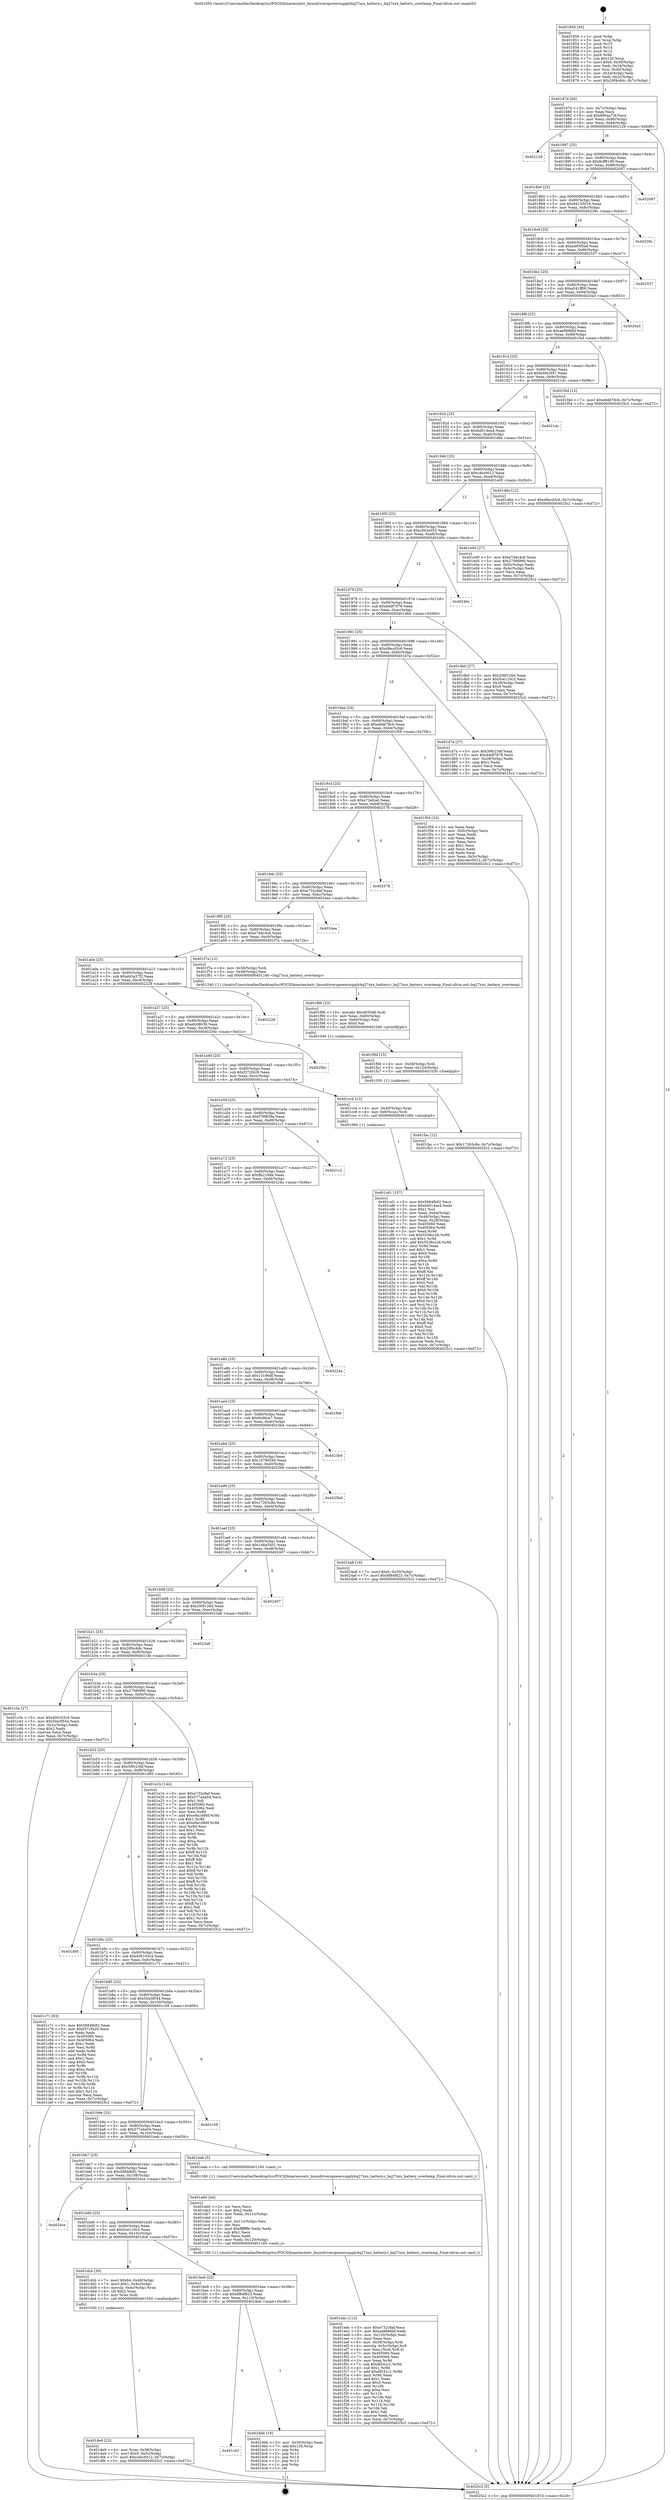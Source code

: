 digraph "0x401850" {
  label = "0x401850 (/mnt/c/Users/mathe/Desktop/tcc/POCII/binaries/extr_linuxdriverspowersupplybq27xxx_battery.c_bq27xxx_battery_overtemp_Final-ollvm.out::main(0))"
  labelloc = "t"
  node[shape=record]

  Entry [label="",width=0.3,height=0.3,shape=circle,fillcolor=black,style=filled]
  "0x40187d" [label="{
     0x40187d [26]\l
     | [instrs]\l
     &nbsp;&nbsp;0x40187d \<+3\>: mov -0x7c(%rbp),%eax\l
     &nbsp;&nbsp;0x401880 \<+2\>: mov %eax,%ecx\l
     &nbsp;&nbsp;0x401882 \<+6\>: sub $0x890aa73f,%ecx\l
     &nbsp;&nbsp;0x401888 \<+3\>: mov %eax,-0x80(%rbp)\l
     &nbsp;&nbsp;0x40188b \<+6\>: mov %ecx,-0x84(%rbp)\l
     &nbsp;&nbsp;0x401891 \<+6\>: je 0000000000402129 \<main+0x8d9\>\l
  }"]
  "0x402129" [label="{
     0x402129\l
  }", style=dashed]
  "0x401897" [label="{
     0x401897 [25]\l
     | [instrs]\l
     &nbsp;&nbsp;0x401897 \<+5\>: jmp 000000000040189c \<main+0x4c\>\l
     &nbsp;&nbsp;0x40189c \<+3\>: mov -0x80(%rbp),%eax\l
     &nbsp;&nbsp;0x40189f \<+5\>: sub $0x8cff8199,%eax\l
     &nbsp;&nbsp;0x4018a4 \<+6\>: mov %eax,-0x88(%rbp)\l
     &nbsp;&nbsp;0x4018aa \<+6\>: je 0000000000402097 \<main+0x847\>\l
  }"]
  Exit [label="",width=0.3,height=0.3,shape=circle,fillcolor=black,style=filled,peripheries=2]
  "0x402097" [label="{
     0x402097\l
  }", style=dashed]
  "0x4018b0" [label="{
     0x4018b0 [25]\l
     | [instrs]\l
     &nbsp;&nbsp;0x4018b0 \<+5\>: jmp 00000000004018b5 \<main+0x65\>\l
     &nbsp;&nbsp;0x4018b5 \<+3\>: mov -0x80(%rbp),%eax\l
     &nbsp;&nbsp;0x4018b8 \<+5\>: sub $0x94155016,%eax\l
     &nbsp;&nbsp;0x4018bd \<+6\>: mov %eax,-0x8c(%rbp)\l
     &nbsp;&nbsp;0x4018c3 \<+6\>: je 000000000040239c \<main+0xb4c\>\l
  }"]
  "0x401c02" [label="{
     0x401c02\l
  }", style=dashed]
  "0x40239c" [label="{
     0x40239c\l
  }", style=dashed]
  "0x4018c9" [label="{
     0x4018c9 [25]\l
     | [instrs]\l
     &nbsp;&nbsp;0x4018c9 \<+5\>: jmp 00000000004018ce \<main+0x7e\>\l
     &nbsp;&nbsp;0x4018ce \<+3\>: mov -0x80(%rbp),%eax\l
     &nbsp;&nbsp;0x4018d1 \<+5\>: sub $0xa495f5ad,%eax\l
     &nbsp;&nbsp;0x4018d6 \<+6\>: mov %eax,-0x90(%rbp)\l
     &nbsp;&nbsp;0x4018dc \<+6\>: je 0000000000402537 \<main+0xce7\>\l
  }"]
  "0x4024bb" [label="{
     0x4024bb [19]\l
     | [instrs]\l
     &nbsp;&nbsp;0x4024bb \<+3\>: mov -0x30(%rbp),%eax\l
     &nbsp;&nbsp;0x4024be \<+7\>: add $0x120,%rsp\l
     &nbsp;&nbsp;0x4024c5 \<+1\>: pop %rbx\l
     &nbsp;&nbsp;0x4024c6 \<+2\>: pop %r12\l
     &nbsp;&nbsp;0x4024c8 \<+2\>: pop %r14\l
     &nbsp;&nbsp;0x4024ca \<+2\>: pop %r15\l
     &nbsp;&nbsp;0x4024cc \<+1\>: pop %rbp\l
     &nbsp;&nbsp;0x4024cd \<+1\>: ret\l
  }"]
  "0x402537" [label="{
     0x402537\l
  }", style=dashed]
  "0x4018e2" [label="{
     0x4018e2 [25]\l
     | [instrs]\l
     &nbsp;&nbsp;0x4018e2 \<+5\>: jmp 00000000004018e7 \<main+0x97\>\l
     &nbsp;&nbsp;0x4018e7 \<+3\>: mov -0x80(%rbp),%eax\l
     &nbsp;&nbsp;0x4018ea \<+5\>: sub $0xa541ff00,%eax\l
     &nbsp;&nbsp;0x4018ef \<+6\>: mov %eax,-0x94(%rbp)\l
     &nbsp;&nbsp;0x4018f5 \<+6\>: je 00000000004020a3 \<main+0x853\>\l
  }"]
  "0x401fac" [label="{
     0x401fac [12]\l
     | [instrs]\l
     &nbsp;&nbsp;0x401fac \<+7\>: movl $0x17263c8e,-0x7c(%rbp)\l
     &nbsp;&nbsp;0x401fb3 \<+5\>: jmp 00000000004025c2 \<main+0xd72\>\l
  }"]
  "0x4020a3" [label="{
     0x4020a3\l
  }", style=dashed]
  "0x4018fb" [label="{
     0x4018fb [25]\l
     | [instrs]\l
     &nbsp;&nbsp;0x4018fb \<+5\>: jmp 0000000000401900 \<main+0xb0\>\l
     &nbsp;&nbsp;0x401900 \<+3\>: mov -0x80(%rbp),%eax\l
     &nbsp;&nbsp;0x401903 \<+5\>: sub $0xae8866bf,%eax\l
     &nbsp;&nbsp;0x401908 \<+6\>: mov %eax,-0x98(%rbp)\l
     &nbsp;&nbsp;0x40190e \<+6\>: je 0000000000401f4d \<main+0x6fd\>\l
  }"]
  "0x401f9d" [label="{
     0x401f9d [15]\l
     | [instrs]\l
     &nbsp;&nbsp;0x401f9d \<+4\>: mov -0x58(%rbp),%rdi\l
     &nbsp;&nbsp;0x401fa1 \<+6\>: mov %eax,-0x124(%rbp)\l
     &nbsp;&nbsp;0x401fa7 \<+5\>: call 0000000000401030 \<free@plt\>\l
     | [calls]\l
     &nbsp;&nbsp;0x401030 \{1\} (unknown)\l
  }"]
  "0x401f4d" [label="{
     0x401f4d [12]\l
     | [instrs]\l
     &nbsp;&nbsp;0x401f4d \<+7\>: movl $0xe6dd78cb,-0x7c(%rbp)\l
     &nbsp;&nbsp;0x401f54 \<+5\>: jmp 00000000004025c2 \<main+0xd72\>\l
  }"]
  "0x401914" [label="{
     0x401914 [25]\l
     | [instrs]\l
     &nbsp;&nbsp;0x401914 \<+5\>: jmp 0000000000401919 \<main+0xc9\>\l
     &nbsp;&nbsp;0x401919 \<+3\>: mov -0x80(%rbp),%eax\l
     &nbsp;&nbsp;0x40191c \<+5\>: sub $0xb49c2f47,%eax\l
     &nbsp;&nbsp;0x401921 \<+6\>: mov %eax,-0x9c(%rbp)\l
     &nbsp;&nbsp;0x401927 \<+6\>: je 00000000004021dc \<main+0x98c\>\l
  }"]
  "0x401f86" [label="{
     0x401f86 [23]\l
     | [instrs]\l
     &nbsp;&nbsp;0x401f86 \<+10\>: movabs $0x4030d6,%rdi\l
     &nbsp;&nbsp;0x401f90 \<+3\>: mov %eax,-0x60(%rbp)\l
     &nbsp;&nbsp;0x401f93 \<+3\>: mov -0x60(%rbp),%esi\l
     &nbsp;&nbsp;0x401f96 \<+2\>: mov $0x0,%al\l
     &nbsp;&nbsp;0x401f98 \<+5\>: call 0000000000401040 \<printf@plt\>\l
     | [calls]\l
     &nbsp;&nbsp;0x401040 \{1\} (unknown)\l
  }"]
  "0x4021dc" [label="{
     0x4021dc\l
  }", style=dashed]
  "0x40192d" [label="{
     0x40192d [25]\l
     | [instrs]\l
     &nbsp;&nbsp;0x40192d \<+5\>: jmp 0000000000401932 \<main+0xe2\>\l
     &nbsp;&nbsp;0x401932 \<+3\>: mov -0x80(%rbp),%eax\l
     &nbsp;&nbsp;0x401935 \<+5\>: sub $0xbd014ea4,%eax\l
     &nbsp;&nbsp;0x40193a \<+6\>: mov %eax,-0xa0(%rbp)\l
     &nbsp;&nbsp;0x401940 \<+6\>: je 0000000000401d6e \<main+0x51e\>\l
  }"]
  "0x401edc" [label="{
     0x401edc [113]\l
     | [instrs]\l
     &nbsp;&nbsp;0x401edc \<+5\>: mov $0xe732c8af,%ecx\l
     &nbsp;&nbsp;0x401ee1 \<+5\>: mov $0xae8866bf,%edx\l
     &nbsp;&nbsp;0x401ee6 \<+6\>: mov -0x120(%rbp),%esi\l
     &nbsp;&nbsp;0x401eec \<+3\>: imul %eax,%esi\l
     &nbsp;&nbsp;0x401eef \<+4\>: mov -0x58(%rbp),%rdi\l
     &nbsp;&nbsp;0x401ef3 \<+4\>: movslq -0x5c(%rbp),%r8\l
     &nbsp;&nbsp;0x401ef7 \<+4\>: mov %esi,(%rdi,%r8,4)\l
     &nbsp;&nbsp;0x401efb \<+7\>: mov 0x405060,%eax\l
     &nbsp;&nbsp;0x401f02 \<+7\>: mov 0x405064,%esi\l
     &nbsp;&nbsp;0x401f09 \<+3\>: mov %eax,%r9d\l
     &nbsp;&nbsp;0x401f0c \<+7\>: sub $0xdf241c1,%r9d\l
     &nbsp;&nbsp;0x401f13 \<+4\>: sub $0x1,%r9d\l
     &nbsp;&nbsp;0x401f17 \<+7\>: add $0xdf241c1,%r9d\l
     &nbsp;&nbsp;0x401f1e \<+4\>: imul %r9d,%eax\l
     &nbsp;&nbsp;0x401f22 \<+3\>: and $0x1,%eax\l
     &nbsp;&nbsp;0x401f25 \<+3\>: cmp $0x0,%eax\l
     &nbsp;&nbsp;0x401f28 \<+4\>: sete %r10b\l
     &nbsp;&nbsp;0x401f2c \<+3\>: cmp $0xa,%esi\l
     &nbsp;&nbsp;0x401f2f \<+4\>: setl %r11b\l
     &nbsp;&nbsp;0x401f33 \<+3\>: mov %r10b,%bl\l
     &nbsp;&nbsp;0x401f36 \<+3\>: and %r11b,%bl\l
     &nbsp;&nbsp;0x401f39 \<+3\>: xor %r11b,%r10b\l
     &nbsp;&nbsp;0x401f3c \<+3\>: or %r10b,%bl\l
     &nbsp;&nbsp;0x401f3f \<+3\>: test $0x1,%bl\l
     &nbsp;&nbsp;0x401f42 \<+3\>: cmovne %edx,%ecx\l
     &nbsp;&nbsp;0x401f45 \<+3\>: mov %ecx,-0x7c(%rbp)\l
     &nbsp;&nbsp;0x401f48 \<+5\>: jmp 00000000004025c2 \<main+0xd72\>\l
  }"]
  "0x401d6e" [label="{
     0x401d6e [12]\l
     | [instrs]\l
     &nbsp;&nbsp;0x401d6e \<+7\>: movl $0xd9ecd3c6,-0x7c(%rbp)\l
     &nbsp;&nbsp;0x401d75 \<+5\>: jmp 00000000004025c2 \<main+0xd72\>\l
  }"]
  "0x401946" [label="{
     0x401946 [25]\l
     | [instrs]\l
     &nbsp;&nbsp;0x401946 \<+5\>: jmp 000000000040194b \<main+0xfb\>\l
     &nbsp;&nbsp;0x40194b \<+3\>: mov -0x80(%rbp),%eax\l
     &nbsp;&nbsp;0x40194e \<+5\>: sub $0xc4ec0012,%eax\l
     &nbsp;&nbsp;0x401953 \<+6\>: mov %eax,-0xa4(%rbp)\l
     &nbsp;&nbsp;0x401959 \<+6\>: je 0000000000401e00 \<main+0x5b0\>\l
  }"]
  "0x401eb0" [label="{
     0x401eb0 [44]\l
     | [instrs]\l
     &nbsp;&nbsp;0x401eb0 \<+2\>: xor %ecx,%ecx\l
     &nbsp;&nbsp;0x401eb2 \<+5\>: mov $0x2,%edx\l
     &nbsp;&nbsp;0x401eb7 \<+6\>: mov %edx,-0x11c(%rbp)\l
     &nbsp;&nbsp;0x401ebd \<+1\>: cltd\l
     &nbsp;&nbsp;0x401ebe \<+6\>: mov -0x11c(%rbp),%esi\l
     &nbsp;&nbsp;0x401ec4 \<+2\>: idiv %esi\l
     &nbsp;&nbsp;0x401ec6 \<+6\>: imul $0xfffffffe,%edx,%edx\l
     &nbsp;&nbsp;0x401ecc \<+3\>: sub $0x1,%ecx\l
     &nbsp;&nbsp;0x401ecf \<+2\>: sub %ecx,%edx\l
     &nbsp;&nbsp;0x401ed1 \<+6\>: mov %edx,-0x120(%rbp)\l
     &nbsp;&nbsp;0x401ed7 \<+5\>: call 0000000000401160 \<next_i\>\l
     | [calls]\l
     &nbsp;&nbsp;0x401160 \{1\} (/mnt/c/Users/mathe/Desktop/tcc/POCII/binaries/extr_linuxdriverspowersupplybq27xxx_battery.c_bq27xxx_battery_overtemp_Final-ollvm.out::next_i)\l
  }"]
  "0x401e00" [label="{
     0x401e00 [27]\l
     | [instrs]\l
     &nbsp;&nbsp;0x401e00 \<+5\>: mov $0xe7d4c4cb,%eax\l
     &nbsp;&nbsp;0x401e05 \<+5\>: mov $0x270f6990,%ecx\l
     &nbsp;&nbsp;0x401e0a \<+3\>: mov -0x5c(%rbp),%edx\l
     &nbsp;&nbsp;0x401e0d \<+3\>: cmp -0x4c(%rbp),%edx\l
     &nbsp;&nbsp;0x401e10 \<+3\>: cmovl %ecx,%eax\l
     &nbsp;&nbsp;0x401e13 \<+3\>: mov %eax,-0x7c(%rbp)\l
     &nbsp;&nbsp;0x401e16 \<+5\>: jmp 00000000004025c2 \<main+0xd72\>\l
  }"]
  "0x40195f" [label="{
     0x40195f [25]\l
     | [instrs]\l
     &nbsp;&nbsp;0x40195f \<+5\>: jmp 0000000000401964 \<main+0x114\>\l
     &nbsp;&nbsp;0x401964 \<+3\>: mov -0x80(%rbp),%eax\l
     &nbsp;&nbsp;0x401967 \<+5\>: sub $0xc943e355,%eax\l
     &nbsp;&nbsp;0x40196c \<+6\>: mov %eax,-0xa8(%rbp)\l
     &nbsp;&nbsp;0x401972 \<+6\>: je 000000000040249c \<main+0xc4c\>\l
  }"]
  "0x401de9" [label="{
     0x401de9 [23]\l
     | [instrs]\l
     &nbsp;&nbsp;0x401de9 \<+4\>: mov %rax,-0x58(%rbp)\l
     &nbsp;&nbsp;0x401ded \<+7\>: movl $0x0,-0x5c(%rbp)\l
     &nbsp;&nbsp;0x401df4 \<+7\>: movl $0xc4ec0012,-0x7c(%rbp)\l
     &nbsp;&nbsp;0x401dfb \<+5\>: jmp 00000000004025c2 \<main+0xd72\>\l
  }"]
  "0x40249c" [label="{
     0x40249c\l
  }", style=dashed]
  "0x401978" [label="{
     0x401978 [25]\l
     | [instrs]\l
     &nbsp;&nbsp;0x401978 \<+5\>: jmp 000000000040197d \<main+0x12d\>\l
     &nbsp;&nbsp;0x40197d \<+3\>: mov -0x80(%rbp),%eax\l
     &nbsp;&nbsp;0x401980 \<+5\>: sub $0xd4df7978,%eax\l
     &nbsp;&nbsp;0x401985 \<+6\>: mov %eax,-0xac(%rbp)\l
     &nbsp;&nbsp;0x40198b \<+6\>: je 0000000000401db0 \<main+0x560\>\l
  }"]
  "0x401be9" [label="{
     0x401be9 [25]\l
     | [instrs]\l
     &nbsp;&nbsp;0x401be9 \<+5\>: jmp 0000000000401bee \<main+0x39e\>\l
     &nbsp;&nbsp;0x401bee \<+3\>: mov -0x80(%rbp),%eax\l
     &nbsp;&nbsp;0x401bf1 \<+5\>: sub $0x6f84f823,%eax\l
     &nbsp;&nbsp;0x401bf6 \<+6\>: mov %eax,-0x110(%rbp)\l
     &nbsp;&nbsp;0x401bfc \<+6\>: je 00000000004024bb \<main+0xc6b\>\l
  }"]
  "0x401db0" [label="{
     0x401db0 [27]\l
     | [instrs]\l
     &nbsp;&nbsp;0x401db0 \<+5\>: mov $0x200f126d,%eax\l
     &nbsp;&nbsp;0x401db5 \<+5\>: mov $0x5ce110c3,%ecx\l
     &nbsp;&nbsp;0x401dba \<+3\>: mov -0x28(%rbp),%edx\l
     &nbsp;&nbsp;0x401dbd \<+3\>: cmp $0x0,%edx\l
     &nbsp;&nbsp;0x401dc0 \<+3\>: cmove %ecx,%eax\l
     &nbsp;&nbsp;0x401dc3 \<+3\>: mov %eax,-0x7c(%rbp)\l
     &nbsp;&nbsp;0x401dc6 \<+5\>: jmp 00000000004025c2 \<main+0xd72\>\l
  }"]
  "0x401991" [label="{
     0x401991 [25]\l
     | [instrs]\l
     &nbsp;&nbsp;0x401991 \<+5\>: jmp 0000000000401996 \<main+0x146\>\l
     &nbsp;&nbsp;0x401996 \<+3\>: mov -0x80(%rbp),%eax\l
     &nbsp;&nbsp;0x401999 \<+5\>: sub $0xd9ecd3c6,%eax\l
     &nbsp;&nbsp;0x40199e \<+6\>: mov %eax,-0xb0(%rbp)\l
     &nbsp;&nbsp;0x4019a4 \<+6\>: je 0000000000401d7a \<main+0x52a\>\l
  }"]
  "0x401dcb" [label="{
     0x401dcb [30]\l
     | [instrs]\l
     &nbsp;&nbsp;0x401dcb \<+7\>: movl $0x64,-0x48(%rbp)\l
     &nbsp;&nbsp;0x401dd2 \<+7\>: movl $0x1,-0x4c(%rbp)\l
     &nbsp;&nbsp;0x401dd9 \<+4\>: movslq -0x4c(%rbp),%rax\l
     &nbsp;&nbsp;0x401ddd \<+4\>: shl $0x2,%rax\l
     &nbsp;&nbsp;0x401de1 \<+3\>: mov %rax,%rdi\l
     &nbsp;&nbsp;0x401de4 \<+5\>: call 0000000000401050 \<malloc@plt\>\l
     | [calls]\l
     &nbsp;&nbsp;0x401050 \{1\} (unknown)\l
  }"]
  "0x401d7a" [label="{
     0x401d7a [27]\l
     | [instrs]\l
     &nbsp;&nbsp;0x401d7a \<+5\>: mov $0x39fc23df,%eax\l
     &nbsp;&nbsp;0x401d7f \<+5\>: mov $0xd4df7978,%ecx\l
     &nbsp;&nbsp;0x401d84 \<+3\>: mov -0x28(%rbp),%edx\l
     &nbsp;&nbsp;0x401d87 \<+3\>: cmp $0x1,%edx\l
     &nbsp;&nbsp;0x401d8a \<+3\>: cmovl %ecx,%eax\l
     &nbsp;&nbsp;0x401d8d \<+3\>: mov %eax,-0x7c(%rbp)\l
     &nbsp;&nbsp;0x401d90 \<+5\>: jmp 00000000004025c2 \<main+0xd72\>\l
  }"]
  "0x4019aa" [label="{
     0x4019aa [25]\l
     | [instrs]\l
     &nbsp;&nbsp;0x4019aa \<+5\>: jmp 00000000004019af \<main+0x15f\>\l
     &nbsp;&nbsp;0x4019af \<+3\>: mov -0x80(%rbp),%eax\l
     &nbsp;&nbsp;0x4019b2 \<+5\>: sub $0xe6dd78cb,%eax\l
     &nbsp;&nbsp;0x4019b7 \<+6\>: mov %eax,-0xb4(%rbp)\l
     &nbsp;&nbsp;0x4019bd \<+6\>: je 0000000000401f59 \<main+0x709\>\l
  }"]
  "0x401bd0" [label="{
     0x401bd0 [25]\l
     | [instrs]\l
     &nbsp;&nbsp;0x401bd0 \<+5\>: jmp 0000000000401bd5 \<main+0x385\>\l
     &nbsp;&nbsp;0x401bd5 \<+3\>: mov -0x80(%rbp),%eax\l
     &nbsp;&nbsp;0x401bd8 \<+5\>: sub $0x5ce110c3,%eax\l
     &nbsp;&nbsp;0x401bdd \<+6\>: mov %eax,-0x10c(%rbp)\l
     &nbsp;&nbsp;0x401be3 \<+6\>: je 0000000000401dcb \<main+0x57b\>\l
  }"]
  "0x401f59" [label="{
     0x401f59 [33]\l
     | [instrs]\l
     &nbsp;&nbsp;0x401f59 \<+2\>: xor %eax,%eax\l
     &nbsp;&nbsp;0x401f5b \<+3\>: mov -0x5c(%rbp),%ecx\l
     &nbsp;&nbsp;0x401f5e \<+2\>: mov %eax,%edx\l
     &nbsp;&nbsp;0x401f60 \<+2\>: sub %ecx,%edx\l
     &nbsp;&nbsp;0x401f62 \<+2\>: mov %eax,%ecx\l
     &nbsp;&nbsp;0x401f64 \<+3\>: sub $0x1,%ecx\l
     &nbsp;&nbsp;0x401f67 \<+2\>: add %ecx,%edx\l
     &nbsp;&nbsp;0x401f69 \<+2\>: sub %edx,%eax\l
     &nbsp;&nbsp;0x401f6b \<+3\>: mov %eax,-0x5c(%rbp)\l
     &nbsp;&nbsp;0x401f6e \<+7\>: movl $0xc4ec0012,-0x7c(%rbp)\l
     &nbsp;&nbsp;0x401f75 \<+5\>: jmp 00000000004025c2 \<main+0xd72\>\l
  }"]
  "0x4019c3" [label="{
     0x4019c3 [25]\l
     | [instrs]\l
     &nbsp;&nbsp;0x4019c3 \<+5\>: jmp 00000000004019c8 \<main+0x178\>\l
     &nbsp;&nbsp;0x4019c8 \<+3\>: mov -0x80(%rbp),%eax\l
     &nbsp;&nbsp;0x4019cb \<+5\>: sub $0xe72efca0,%eax\l
     &nbsp;&nbsp;0x4019d0 \<+6\>: mov %eax,-0xb8(%rbp)\l
     &nbsp;&nbsp;0x4019d6 \<+6\>: je 0000000000402578 \<main+0xd28\>\l
  }"]
  "0x4024ce" [label="{
     0x4024ce\l
  }", style=dashed]
  "0x402578" [label="{
     0x402578\l
  }", style=dashed]
  "0x4019dc" [label="{
     0x4019dc [25]\l
     | [instrs]\l
     &nbsp;&nbsp;0x4019dc \<+5\>: jmp 00000000004019e1 \<main+0x191\>\l
     &nbsp;&nbsp;0x4019e1 \<+3\>: mov -0x80(%rbp),%eax\l
     &nbsp;&nbsp;0x4019e4 \<+5\>: sub $0xe732c8af,%eax\l
     &nbsp;&nbsp;0x4019e9 \<+6\>: mov %eax,-0xbc(%rbp)\l
     &nbsp;&nbsp;0x4019ef \<+6\>: je 00000000004024ea \<main+0xc9a\>\l
  }"]
  "0x401bb7" [label="{
     0x401bb7 [25]\l
     | [instrs]\l
     &nbsp;&nbsp;0x401bb7 \<+5\>: jmp 0000000000401bbc \<main+0x36c\>\l
     &nbsp;&nbsp;0x401bbc \<+3\>: mov -0x80(%rbp),%eax\l
     &nbsp;&nbsp;0x401bbf \<+5\>: sub $0x5884fb82,%eax\l
     &nbsp;&nbsp;0x401bc4 \<+6\>: mov %eax,-0x108(%rbp)\l
     &nbsp;&nbsp;0x401bca \<+6\>: je 00000000004024ce \<main+0xc7e\>\l
  }"]
  "0x4024ea" [label="{
     0x4024ea\l
  }", style=dashed]
  "0x4019f5" [label="{
     0x4019f5 [25]\l
     | [instrs]\l
     &nbsp;&nbsp;0x4019f5 \<+5\>: jmp 00000000004019fa \<main+0x1aa\>\l
     &nbsp;&nbsp;0x4019fa \<+3\>: mov -0x80(%rbp),%eax\l
     &nbsp;&nbsp;0x4019fd \<+5\>: sub $0xe7d4c4cb,%eax\l
     &nbsp;&nbsp;0x401a02 \<+6\>: mov %eax,-0xc0(%rbp)\l
     &nbsp;&nbsp;0x401a08 \<+6\>: je 0000000000401f7a \<main+0x72a\>\l
  }"]
  "0x401eab" [label="{
     0x401eab [5]\l
     | [instrs]\l
     &nbsp;&nbsp;0x401eab \<+5\>: call 0000000000401160 \<next_i\>\l
     | [calls]\l
     &nbsp;&nbsp;0x401160 \{1\} (/mnt/c/Users/mathe/Desktop/tcc/POCII/binaries/extr_linuxdriverspowersupplybq27xxx_battery.c_bq27xxx_battery_overtemp_Final-ollvm.out::next_i)\l
  }"]
  "0x401f7a" [label="{
     0x401f7a [12]\l
     | [instrs]\l
     &nbsp;&nbsp;0x401f7a \<+4\>: mov -0x58(%rbp),%rdi\l
     &nbsp;&nbsp;0x401f7e \<+3\>: mov -0x48(%rbp),%esi\l
     &nbsp;&nbsp;0x401f81 \<+5\>: call 0000000000401240 \<bq27xxx_battery_overtemp\>\l
     | [calls]\l
     &nbsp;&nbsp;0x401240 \{1\} (/mnt/c/Users/mathe/Desktop/tcc/POCII/binaries/extr_linuxdriverspowersupplybq27xxx_battery.c_bq27xxx_battery_overtemp_Final-ollvm.out::bq27xxx_battery_overtemp)\l
  }"]
  "0x401a0e" [label="{
     0x401a0e [25]\l
     | [instrs]\l
     &nbsp;&nbsp;0x401a0e \<+5\>: jmp 0000000000401a13 \<main+0x1c3\>\l
     &nbsp;&nbsp;0x401a13 \<+3\>: mov -0x80(%rbp),%eax\l
     &nbsp;&nbsp;0x401a16 \<+5\>: sub $0xeb3a37f2,%eax\l
     &nbsp;&nbsp;0x401a1b \<+6\>: mov %eax,-0xc4(%rbp)\l
     &nbsp;&nbsp;0x401a21 \<+6\>: je 0000000000402229 \<main+0x9d9\>\l
  }"]
  "0x401b9e" [label="{
     0x401b9e [25]\l
     | [instrs]\l
     &nbsp;&nbsp;0x401b9e \<+5\>: jmp 0000000000401ba3 \<main+0x353\>\l
     &nbsp;&nbsp;0x401ba3 \<+3\>: mov -0x80(%rbp),%eax\l
     &nbsp;&nbsp;0x401ba6 \<+5\>: sub $0x577a4a04,%eax\l
     &nbsp;&nbsp;0x401bab \<+6\>: mov %eax,-0x104(%rbp)\l
     &nbsp;&nbsp;0x401bb1 \<+6\>: je 0000000000401eab \<main+0x65b\>\l
  }"]
  "0x402229" [label="{
     0x402229\l
  }", style=dashed]
  "0x401a27" [label="{
     0x401a27 [25]\l
     | [instrs]\l
     &nbsp;&nbsp;0x401a27 \<+5\>: jmp 0000000000401a2c \<main+0x1dc\>\l
     &nbsp;&nbsp;0x401a2c \<+3\>: mov -0x80(%rbp),%eax\l
     &nbsp;&nbsp;0x401a2f \<+5\>: sub $0xefc08039,%eax\l
     &nbsp;&nbsp;0x401a34 \<+6\>: mov %eax,-0xc8(%rbp)\l
     &nbsp;&nbsp;0x401a3a \<+6\>: je 000000000040256c \<main+0xd1c\>\l
  }"]
  "0x401c59" [label="{
     0x401c59\l
  }", style=dashed]
  "0x40256c" [label="{
     0x40256c\l
  }", style=dashed]
  "0x401a40" [label="{
     0x401a40 [25]\l
     | [instrs]\l
     &nbsp;&nbsp;0x401a40 \<+5\>: jmp 0000000000401a45 \<main+0x1f5\>\l
     &nbsp;&nbsp;0x401a45 \<+3\>: mov -0x80(%rbp),%eax\l
     &nbsp;&nbsp;0x401a48 \<+5\>: sub $0xf372f429,%eax\l
     &nbsp;&nbsp;0x401a4d \<+6\>: mov %eax,-0xcc(%rbp)\l
     &nbsp;&nbsp;0x401a53 \<+6\>: je 0000000000401cc4 \<main+0x474\>\l
  }"]
  "0x401cd1" [label="{
     0x401cd1 [157]\l
     | [instrs]\l
     &nbsp;&nbsp;0x401cd1 \<+5\>: mov $0x5884fb82,%ecx\l
     &nbsp;&nbsp;0x401cd6 \<+5\>: mov $0xbd014ea4,%edx\l
     &nbsp;&nbsp;0x401cdb \<+3\>: mov $0x1,%sil\l
     &nbsp;&nbsp;0x401cde \<+3\>: mov %eax,-0x44(%rbp)\l
     &nbsp;&nbsp;0x401ce1 \<+3\>: mov -0x44(%rbp),%eax\l
     &nbsp;&nbsp;0x401ce4 \<+3\>: mov %eax,-0x28(%rbp)\l
     &nbsp;&nbsp;0x401ce7 \<+7\>: mov 0x405060,%eax\l
     &nbsp;&nbsp;0x401cee \<+8\>: mov 0x405064,%r8d\l
     &nbsp;&nbsp;0x401cf6 \<+3\>: mov %eax,%r9d\l
     &nbsp;&nbsp;0x401cf9 \<+7\>: sub $0x5538cc26,%r9d\l
     &nbsp;&nbsp;0x401d00 \<+4\>: sub $0x1,%r9d\l
     &nbsp;&nbsp;0x401d04 \<+7\>: add $0x5538cc26,%r9d\l
     &nbsp;&nbsp;0x401d0b \<+4\>: imul %r9d,%eax\l
     &nbsp;&nbsp;0x401d0f \<+3\>: and $0x1,%eax\l
     &nbsp;&nbsp;0x401d12 \<+3\>: cmp $0x0,%eax\l
     &nbsp;&nbsp;0x401d15 \<+4\>: sete %r10b\l
     &nbsp;&nbsp;0x401d19 \<+4\>: cmp $0xa,%r8d\l
     &nbsp;&nbsp;0x401d1d \<+4\>: setl %r11b\l
     &nbsp;&nbsp;0x401d21 \<+3\>: mov %r10b,%bl\l
     &nbsp;&nbsp;0x401d24 \<+3\>: xor $0xff,%bl\l
     &nbsp;&nbsp;0x401d27 \<+3\>: mov %r11b,%r14b\l
     &nbsp;&nbsp;0x401d2a \<+4\>: xor $0xff,%r14b\l
     &nbsp;&nbsp;0x401d2e \<+4\>: xor $0x0,%sil\l
     &nbsp;&nbsp;0x401d32 \<+3\>: mov %bl,%r15b\l
     &nbsp;&nbsp;0x401d35 \<+4\>: and $0x0,%r15b\l
     &nbsp;&nbsp;0x401d39 \<+3\>: and %sil,%r10b\l
     &nbsp;&nbsp;0x401d3c \<+3\>: mov %r14b,%r12b\l
     &nbsp;&nbsp;0x401d3f \<+4\>: and $0x0,%r12b\l
     &nbsp;&nbsp;0x401d43 \<+3\>: and %sil,%r11b\l
     &nbsp;&nbsp;0x401d46 \<+3\>: or %r10b,%r15b\l
     &nbsp;&nbsp;0x401d49 \<+3\>: or %r11b,%r12b\l
     &nbsp;&nbsp;0x401d4c \<+3\>: xor %r12b,%r15b\l
     &nbsp;&nbsp;0x401d4f \<+3\>: or %r14b,%bl\l
     &nbsp;&nbsp;0x401d52 \<+3\>: xor $0xff,%bl\l
     &nbsp;&nbsp;0x401d55 \<+4\>: or $0x0,%sil\l
     &nbsp;&nbsp;0x401d59 \<+3\>: and %sil,%bl\l
     &nbsp;&nbsp;0x401d5c \<+3\>: or %bl,%r15b\l
     &nbsp;&nbsp;0x401d5f \<+4\>: test $0x1,%r15b\l
     &nbsp;&nbsp;0x401d63 \<+3\>: cmovne %edx,%ecx\l
     &nbsp;&nbsp;0x401d66 \<+3\>: mov %ecx,-0x7c(%rbp)\l
     &nbsp;&nbsp;0x401d69 \<+5\>: jmp 00000000004025c2 \<main+0xd72\>\l
  }"]
  "0x401cc4" [label="{
     0x401cc4 [13]\l
     | [instrs]\l
     &nbsp;&nbsp;0x401cc4 \<+4\>: mov -0x40(%rbp),%rax\l
     &nbsp;&nbsp;0x401cc8 \<+4\>: mov 0x8(%rax),%rdi\l
     &nbsp;&nbsp;0x401ccc \<+5\>: call 0000000000401060 \<atoi@plt\>\l
     | [calls]\l
     &nbsp;&nbsp;0x401060 \{1\} (unknown)\l
  }"]
  "0x401a59" [label="{
     0x401a59 [25]\l
     | [instrs]\l
     &nbsp;&nbsp;0x401a59 \<+5\>: jmp 0000000000401a5e \<main+0x20e\>\l
     &nbsp;&nbsp;0x401a5e \<+3\>: mov -0x80(%rbp),%eax\l
     &nbsp;&nbsp;0x401a61 \<+5\>: sub $0xf79f839a,%eax\l
     &nbsp;&nbsp;0x401a66 \<+6\>: mov %eax,-0xd0(%rbp)\l
     &nbsp;&nbsp;0x401a6c \<+6\>: je 00000000004021c1 \<main+0x971\>\l
  }"]
  "0x401b85" [label="{
     0x401b85 [25]\l
     | [instrs]\l
     &nbsp;&nbsp;0x401b85 \<+5\>: jmp 0000000000401b8a \<main+0x33a\>\l
     &nbsp;&nbsp;0x401b8a \<+3\>: mov -0x80(%rbp),%eax\l
     &nbsp;&nbsp;0x401b8d \<+5\>: sub $0x50a3f544,%eax\l
     &nbsp;&nbsp;0x401b92 \<+6\>: mov %eax,-0x100(%rbp)\l
     &nbsp;&nbsp;0x401b98 \<+6\>: je 0000000000401c59 \<main+0x409\>\l
  }"]
  "0x4021c1" [label="{
     0x4021c1\l
  }", style=dashed]
  "0x401a72" [label="{
     0x401a72 [25]\l
     | [instrs]\l
     &nbsp;&nbsp;0x401a72 \<+5\>: jmp 0000000000401a77 \<main+0x227\>\l
     &nbsp;&nbsp;0x401a77 \<+3\>: mov -0x80(%rbp),%eax\l
     &nbsp;&nbsp;0x401a7a \<+5\>: sub $0xffa2194b,%eax\l
     &nbsp;&nbsp;0x401a7f \<+6\>: mov %eax,-0xd4(%rbp)\l
     &nbsp;&nbsp;0x401a85 \<+6\>: je 000000000040224a \<main+0x9fa\>\l
  }"]
  "0x401c71" [label="{
     0x401c71 [83]\l
     | [instrs]\l
     &nbsp;&nbsp;0x401c71 \<+5\>: mov $0x5884fb82,%eax\l
     &nbsp;&nbsp;0x401c76 \<+5\>: mov $0xf372f429,%ecx\l
     &nbsp;&nbsp;0x401c7b \<+2\>: xor %edx,%edx\l
     &nbsp;&nbsp;0x401c7d \<+7\>: mov 0x405060,%esi\l
     &nbsp;&nbsp;0x401c84 \<+7\>: mov 0x405064,%edi\l
     &nbsp;&nbsp;0x401c8b \<+3\>: sub $0x1,%edx\l
     &nbsp;&nbsp;0x401c8e \<+3\>: mov %esi,%r8d\l
     &nbsp;&nbsp;0x401c91 \<+3\>: add %edx,%r8d\l
     &nbsp;&nbsp;0x401c94 \<+4\>: imul %r8d,%esi\l
     &nbsp;&nbsp;0x401c98 \<+3\>: and $0x1,%esi\l
     &nbsp;&nbsp;0x401c9b \<+3\>: cmp $0x0,%esi\l
     &nbsp;&nbsp;0x401c9e \<+4\>: sete %r9b\l
     &nbsp;&nbsp;0x401ca2 \<+3\>: cmp $0xa,%edi\l
     &nbsp;&nbsp;0x401ca5 \<+4\>: setl %r10b\l
     &nbsp;&nbsp;0x401ca9 \<+3\>: mov %r9b,%r11b\l
     &nbsp;&nbsp;0x401cac \<+3\>: and %r10b,%r11b\l
     &nbsp;&nbsp;0x401caf \<+3\>: xor %r10b,%r9b\l
     &nbsp;&nbsp;0x401cb2 \<+3\>: or %r9b,%r11b\l
     &nbsp;&nbsp;0x401cb5 \<+4\>: test $0x1,%r11b\l
     &nbsp;&nbsp;0x401cb9 \<+3\>: cmovne %ecx,%eax\l
     &nbsp;&nbsp;0x401cbc \<+3\>: mov %eax,-0x7c(%rbp)\l
     &nbsp;&nbsp;0x401cbf \<+5\>: jmp 00000000004025c2 \<main+0xd72\>\l
  }"]
  "0x40224a" [label="{
     0x40224a\l
  }", style=dashed]
  "0x401a8b" [label="{
     0x401a8b [25]\l
     | [instrs]\l
     &nbsp;&nbsp;0x401a8b \<+5\>: jmp 0000000000401a90 \<main+0x240\>\l
     &nbsp;&nbsp;0x401a90 \<+3\>: mov -0x80(%rbp),%eax\l
     &nbsp;&nbsp;0x401a93 \<+5\>: sub $0x13196df,%eax\l
     &nbsp;&nbsp;0x401a98 \<+6\>: mov %eax,-0xd8(%rbp)\l
     &nbsp;&nbsp;0x401a9e \<+6\>: je 0000000000401fb8 \<main+0x768\>\l
  }"]
  "0x401b6c" [label="{
     0x401b6c [25]\l
     | [instrs]\l
     &nbsp;&nbsp;0x401b6c \<+5\>: jmp 0000000000401b71 \<main+0x321\>\l
     &nbsp;&nbsp;0x401b71 \<+3\>: mov -0x80(%rbp),%eax\l
     &nbsp;&nbsp;0x401b74 \<+5\>: sub $0x400103c4,%eax\l
     &nbsp;&nbsp;0x401b79 \<+6\>: mov %eax,-0xfc(%rbp)\l
     &nbsp;&nbsp;0x401b7f \<+6\>: je 0000000000401c71 \<main+0x421\>\l
  }"]
  "0x401fb8" [label="{
     0x401fb8\l
  }", style=dashed]
  "0x401aa4" [label="{
     0x401aa4 [25]\l
     | [instrs]\l
     &nbsp;&nbsp;0x401aa4 \<+5\>: jmp 0000000000401aa9 \<main+0x259\>\l
     &nbsp;&nbsp;0x401aa9 \<+3\>: mov -0x80(%rbp),%eax\l
     &nbsp;&nbsp;0x401aac \<+5\>: sub $0x6c66ce7,%eax\l
     &nbsp;&nbsp;0x401ab1 \<+6\>: mov %eax,-0xdc(%rbp)\l
     &nbsp;&nbsp;0x401ab7 \<+6\>: je 00000000004023b4 \<main+0xb64\>\l
  }"]
  "0x401d95" [label="{
     0x401d95\l
  }", style=dashed]
  "0x4023b4" [label="{
     0x4023b4\l
  }", style=dashed]
  "0x401abd" [label="{
     0x401abd [25]\l
     | [instrs]\l
     &nbsp;&nbsp;0x401abd \<+5\>: jmp 0000000000401ac2 \<main+0x272\>\l
     &nbsp;&nbsp;0x401ac2 \<+3\>: mov -0x80(%rbp),%eax\l
     &nbsp;&nbsp;0x401ac5 \<+5\>: sub $0x14790540,%eax\l
     &nbsp;&nbsp;0x401aca \<+6\>: mov %eax,-0xe0(%rbp)\l
     &nbsp;&nbsp;0x401ad0 \<+6\>: je 00000000004025b6 \<main+0xd66\>\l
  }"]
  "0x401b53" [label="{
     0x401b53 [25]\l
     | [instrs]\l
     &nbsp;&nbsp;0x401b53 \<+5\>: jmp 0000000000401b58 \<main+0x308\>\l
     &nbsp;&nbsp;0x401b58 \<+3\>: mov -0x80(%rbp),%eax\l
     &nbsp;&nbsp;0x401b5b \<+5\>: sub $0x39fc23df,%eax\l
     &nbsp;&nbsp;0x401b60 \<+6\>: mov %eax,-0xf8(%rbp)\l
     &nbsp;&nbsp;0x401b66 \<+6\>: je 0000000000401d95 \<main+0x545\>\l
  }"]
  "0x4025b6" [label="{
     0x4025b6\l
  }", style=dashed]
  "0x401ad6" [label="{
     0x401ad6 [25]\l
     | [instrs]\l
     &nbsp;&nbsp;0x401ad6 \<+5\>: jmp 0000000000401adb \<main+0x28b\>\l
     &nbsp;&nbsp;0x401adb \<+3\>: mov -0x80(%rbp),%eax\l
     &nbsp;&nbsp;0x401ade \<+5\>: sub $0x17263c8e,%eax\l
     &nbsp;&nbsp;0x401ae3 \<+6\>: mov %eax,-0xe4(%rbp)\l
     &nbsp;&nbsp;0x401ae9 \<+6\>: je 00000000004024a8 \<main+0xc58\>\l
  }"]
  "0x401e1b" [label="{
     0x401e1b [144]\l
     | [instrs]\l
     &nbsp;&nbsp;0x401e1b \<+5\>: mov $0xe732c8af,%eax\l
     &nbsp;&nbsp;0x401e20 \<+5\>: mov $0x577a4a04,%ecx\l
     &nbsp;&nbsp;0x401e25 \<+2\>: mov $0x1,%dl\l
     &nbsp;&nbsp;0x401e27 \<+7\>: mov 0x405060,%esi\l
     &nbsp;&nbsp;0x401e2e \<+7\>: mov 0x405064,%edi\l
     &nbsp;&nbsp;0x401e35 \<+3\>: mov %esi,%r8d\l
     &nbsp;&nbsp;0x401e38 \<+7\>: add $0xe9a1680f,%r8d\l
     &nbsp;&nbsp;0x401e3f \<+4\>: sub $0x1,%r8d\l
     &nbsp;&nbsp;0x401e43 \<+7\>: sub $0xe9a1680f,%r8d\l
     &nbsp;&nbsp;0x401e4a \<+4\>: imul %r8d,%esi\l
     &nbsp;&nbsp;0x401e4e \<+3\>: and $0x1,%esi\l
     &nbsp;&nbsp;0x401e51 \<+3\>: cmp $0x0,%esi\l
     &nbsp;&nbsp;0x401e54 \<+4\>: sete %r9b\l
     &nbsp;&nbsp;0x401e58 \<+3\>: cmp $0xa,%edi\l
     &nbsp;&nbsp;0x401e5b \<+4\>: setl %r10b\l
     &nbsp;&nbsp;0x401e5f \<+3\>: mov %r9b,%r11b\l
     &nbsp;&nbsp;0x401e62 \<+4\>: xor $0xff,%r11b\l
     &nbsp;&nbsp;0x401e66 \<+3\>: mov %r10b,%bl\l
     &nbsp;&nbsp;0x401e69 \<+3\>: xor $0xff,%bl\l
     &nbsp;&nbsp;0x401e6c \<+3\>: xor $0x1,%dl\l
     &nbsp;&nbsp;0x401e6f \<+3\>: mov %r11b,%r14b\l
     &nbsp;&nbsp;0x401e72 \<+4\>: and $0xff,%r14b\l
     &nbsp;&nbsp;0x401e76 \<+3\>: and %dl,%r9b\l
     &nbsp;&nbsp;0x401e79 \<+3\>: mov %bl,%r15b\l
     &nbsp;&nbsp;0x401e7c \<+4\>: and $0xff,%r15b\l
     &nbsp;&nbsp;0x401e80 \<+3\>: and %dl,%r10b\l
     &nbsp;&nbsp;0x401e83 \<+3\>: or %r9b,%r14b\l
     &nbsp;&nbsp;0x401e86 \<+3\>: or %r10b,%r15b\l
     &nbsp;&nbsp;0x401e89 \<+3\>: xor %r15b,%r14b\l
     &nbsp;&nbsp;0x401e8c \<+3\>: or %bl,%r11b\l
     &nbsp;&nbsp;0x401e8f \<+4\>: xor $0xff,%r11b\l
     &nbsp;&nbsp;0x401e93 \<+3\>: or $0x1,%dl\l
     &nbsp;&nbsp;0x401e96 \<+3\>: and %dl,%r11b\l
     &nbsp;&nbsp;0x401e99 \<+3\>: or %r11b,%r14b\l
     &nbsp;&nbsp;0x401e9c \<+4\>: test $0x1,%r14b\l
     &nbsp;&nbsp;0x401ea0 \<+3\>: cmovne %ecx,%eax\l
     &nbsp;&nbsp;0x401ea3 \<+3\>: mov %eax,-0x7c(%rbp)\l
     &nbsp;&nbsp;0x401ea6 \<+5\>: jmp 00000000004025c2 \<main+0xd72\>\l
  }"]
  "0x4024a8" [label="{
     0x4024a8 [19]\l
     | [instrs]\l
     &nbsp;&nbsp;0x4024a8 \<+7\>: movl $0x0,-0x30(%rbp)\l
     &nbsp;&nbsp;0x4024af \<+7\>: movl $0x6f84f823,-0x7c(%rbp)\l
     &nbsp;&nbsp;0x4024b6 \<+5\>: jmp 00000000004025c2 \<main+0xd72\>\l
  }"]
  "0x401aef" [label="{
     0x401aef [25]\l
     | [instrs]\l
     &nbsp;&nbsp;0x401aef \<+5\>: jmp 0000000000401af4 \<main+0x2a4\>\l
     &nbsp;&nbsp;0x401af4 \<+3\>: mov -0x80(%rbp),%eax\l
     &nbsp;&nbsp;0x401af7 \<+5\>: sub $0x1d6a5401,%eax\l
     &nbsp;&nbsp;0x401afc \<+6\>: mov %eax,-0xe8(%rbp)\l
     &nbsp;&nbsp;0x401b02 \<+6\>: je 0000000000402407 \<main+0xbb7\>\l
  }"]
  "0x401850" [label="{
     0x401850 [45]\l
     | [instrs]\l
     &nbsp;&nbsp;0x401850 \<+1\>: push %rbp\l
     &nbsp;&nbsp;0x401851 \<+3\>: mov %rsp,%rbp\l
     &nbsp;&nbsp;0x401854 \<+2\>: push %r15\l
     &nbsp;&nbsp;0x401856 \<+2\>: push %r14\l
     &nbsp;&nbsp;0x401858 \<+2\>: push %r12\l
     &nbsp;&nbsp;0x40185a \<+1\>: push %rbx\l
     &nbsp;&nbsp;0x40185b \<+7\>: sub $0x120,%rsp\l
     &nbsp;&nbsp;0x401862 \<+7\>: movl $0x0,-0x30(%rbp)\l
     &nbsp;&nbsp;0x401869 \<+3\>: mov %edi,-0x34(%rbp)\l
     &nbsp;&nbsp;0x40186c \<+4\>: mov %rsi,-0x40(%rbp)\l
     &nbsp;&nbsp;0x401870 \<+3\>: mov -0x34(%rbp),%edi\l
     &nbsp;&nbsp;0x401873 \<+3\>: mov %edi,-0x2c(%rbp)\l
     &nbsp;&nbsp;0x401876 \<+7\>: movl $0x20f4c6dc,-0x7c(%rbp)\l
  }"]
  "0x402407" [label="{
     0x402407\l
  }", style=dashed]
  "0x401b08" [label="{
     0x401b08 [25]\l
     | [instrs]\l
     &nbsp;&nbsp;0x401b08 \<+5\>: jmp 0000000000401b0d \<main+0x2bd\>\l
     &nbsp;&nbsp;0x401b0d \<+3\>: mov -0x80(%rbp),%eax\l
     &nbsp;&nbsp;0x401b10 \<+5\>: sub $0x200f126d,%eax\l
     &nbsp;&nbsp;0x401b15 \<+6\>: mov %eax,-0xec(%rbp)\l
     &nbsp;&nbsp;0x401b1b \<+6\>: je 00000000004023a8 \<main+0xb58\>\l
  }"]
  "0x4025c2" [label="{
     0x4025c2 [5]\l
     | [instrs]\l
     &nbsp;&nbsp;0x4025c2 \<+5\>: jmp 000000000040187d \<main+0x2d\>\l
  }"]
  "0x4023a8" [label="{
     0x4023a8\l
  }", style=dashed]
  "0x401b21" [label="{
     0x401b21 [25]\l
     | [instrs]\l
     &nbsp;&nbsp;0x401b21 \<+5\>: jmp 0000000000401b26 \<main+0x2d6\>\l
     &nbsp;&nbsp;0x401b26 \<+3\>: mov -0x80(%rbp),%eax\l
     &nbsp;&nbsp;0x401b29 \<+5\>: sub $0x20f4c6dc,%eax\l
     &nbsp;&nbsp;0x401b2e \<+6\>: mov %eax,-0xf0(%rbp)\l
     &nbsp;&nbsp;0x401b34 \<+6\>: je 0000000000401c3e \<main+0x3ee\>\l
  }"]
  "0x401b3a" [label="{
     0x401b3a [25]\l
     | [instrs]\l
     &nbsp;&nbsp;0x401b3a \<+5\>: jmp 0000000000401b3f \<main+0x2ef\>\l
     &nbsp;&nbsp;0x401b3f \<+3\>: mov -0x80(%rbp),%eax\l
     &nbsp;&nbsp;0x401b42 \<+5\>: sub $0x270f6990,%eax\l
     &nbsp;&nbsp;0x401b47 \<+6\>: mov %eax,-0xf4(%rbp)\l
     &nbsp;&nbsp;0x401b4d \<+6\>: je 0000000000401e1b \<main+0x5cb\>\l
  }"]
  "0x401c3e" [label="{
     0x401c3e [27]\l
     | [instrs]\l
     &nbsp;&nbsp;0x401c3e \<+5\>: mov $0x400103c4,%eax\l
     &nbsp;&nbsp;0x401c43 \<+5\>: mov $0x50a3f544,%ecx\l
     &nbsp;&nbsp;0x401c48 \<+3\>: mov -0x2c(%rbp),%edx\l
     &nbsp;&nbsp;0x401c4b \<+3\>: cmp $0x2,%edx\l
     &nbsp;&nbsp;0x401c4e \<+3\>: cmovne %ecx,%eax\l
     &nbsp;&nbsp;0x401c51 \<+3\>: mov %eax,-0x7c(%rbp)\l
     &nbsp;&nbsp;0x401c54 \<+5\>: jmp 00000000004025c2 \<main+0xd72\>\l
  }"]
  Entry -> "0x401850" [label=" 1"]
  "0x40187d" -> "0x402129" [label=" 0"]
  "0x40187d" -> "0x401897" [label=" 16"]
  "0x4024bb" -> Exit [label=" 1"]
  "0x401897" -> "0x402097" [label=" 0"]
  "0x401897" -> "0x4018b0" [label=" 16"]
  "0x401be9" -> "0x401c02" [label=" 0"]
  "0x4018b0" -> "0x40239c" [label=" 0"]
  "0x4018b0" -> "0x4018c9" [label=" 16"]
  "0x401be9" -> "0x4024bb" [label=" 1"]
  "0x4018c9" -> "0x402537" [label=" 0"]
  "0x4018c9" -> "0x4018e2" [label=" 16"]
  "0x4024a8" -> "0x4025c2" [label=" 1"]
  "0x4018e2" -> "0x4020a3" [label=" 0"]
  "0x4018e2" -> "0x4018fb" [label=" 16"]
  "0x401fac" -> "0x4025c2" [label=" 1"]
  "0x4018fb" -> "0x401f4d" [label=" 1"]
  "0x4018fb" -> "0x401914" [label=" 15"]
  "0x401f9d" -> "0x401fac" [label=" 1"]
  "0x401914" -> "0x4021dc" [label=" 0"]
  "0x401914" -> "0x40192d" [label=" 15"]
  "0x401f86" -> "0x401f9d" [label=" 1"]
  "0x40192d" -> "0x401d6e" [label=" 1"]
  "0x40192d" -> "0x401946" [label=" 14"]
  "0x401f7a" -> "0x401f86" [label=" 1"]
  "0x401946" -> "0x401e00" [label=" 2"]
  "0x401946" -> "0x40195f" [label=" 12"]
  "0x401f59" -> "0x4025c2" [label=" 1"]
  "0x40195f" -> "0x40249c" [label=" 0"]
  "0x40195f" -> "0x401978" [label=" 12"]
  "0x401f4d" -> "0x4025c2" [label=" 1"]
  "0x401978" -> "0x401db0" [label=" 1"]
  "0x401978" -> "0x401991" [label=" 11"]
  "0x401edc" -> "0x4025c2" [label=" 1"]
  "0x401991" -> "0x401d7a" [label=" 1"]
  "0x401991" -> "0x4019aa" [label=" 10"]
  "0x401eb0" -> "0x401edc" [label=" 1"]
  "0x4019aa" -> "0x401f59" [label=" 1"]
  "0x4019aa" -> "0x4019c3" [label=" 9"]
  "0x401e1b" -> "0x4025c2" [label=" 1"]
  "0x4019c3" -> "0x402578" [label=" 0"]
  "0x4019c3" -> "0x4019dc" [label=" 9"]
  "0x401e00" -> "0x4025c2" [label=" 2"]
  "0x4019dc" -> "0x4024ea" [label=" 0"]
  "0x4019dc" -> "0x4019f5" [label=" 9"]
  "0x401dcb" -> "0x401de9" [label=" 1"]
  "0x4019f5" -> "0x401f7a" [label=" 1"]
  "0x4019f5" -> "0x401a0e" [label=" 8"]
  "0x401bd0" -> "0x401be9" [label=" 1"]
  "0x401a0e" -> "0x402229" [label=" 0"]
  "0x401a0e" -> "0x401a27" [label=" 8"]
  "0x401eab" -> "0x401eb0" [label=" 1"]
  "0x401a27" -> "0x40256c" [label=" 0"]
  "0x401a27" -> "0x401a40" [label=" 8"]
  "0x401bb7" -> "0x401bd0" [label=" 2"]
  "0x401a40" -> "0x401cc4" [label=" 1"]
  "0x401a40" -> "0x401a59" [label=" 7"]
  "0x401de9" -> "0x4025c2" [label=" 1"]
  "0x401a59" -> "0x4021c1" [label=" 0"]
  "0x401a59" -> "0x401a72" [label=" 7"]
  "0x401b9e" -> "0x401bb7" [label=" 2"]
  "0x401a72" -> "0x40224a" [label=" 0"]
  "0x401a72" -> "0x401a8b" [label=" 7"]
  "0x401b9e" -> "0x401eab" [label=" 1"]
  "0x401a8b" -> "0x401fb8" [label=" 0"]
  "0x401a8b" -> "0x401aa4" [label=" 7"]
  "0x401b85" -> "0x401b9e" [label=" 3"]
  "0x401aa4" -> "0x4023b4" [label=" 0"]
  "0x401aa4" -> "0x401abd" [label=" 7"]
  "0x401b85" -> "0x401c59" [label=" 0"]
  "0x401abd" -> "0x4025b6" [label=" 0"]
  "0x401abd" -> "0x401ad6" [label=" 7"]
  "0x401db0" -> "0x4025c2" [label=" 1"]
  "0x401ad6" -> "0x4024a8" [label=" 1"]
  "0x401ad6" -> "0x401aef" [label=" 6"]
  "0x401d7a" -> "0x4025c2" [label=" 1"]
  "0x401aef" -> "0x402407" [label=" 0"]
  "0x401aef" -> "0x401b08" [label=" 6"]
  "0x401cd1" -> "0x4025c2" [label=" 1"]
  "0x401b08" -> "0x4023a8" [label=" 0"]
  "0x401b08" -> "0x401b21" [label=" 6"]
  "0x401cc4" -> "0x401cd1" [label=" 1"]
  "0x401b21" -> "0x401c3e" [label=" 1"]
  "0x401b21" -> "0x401b3a" [label=" 5"]
  "0x401c3e" -> "0x4025c2" [label=" 1"]
  "0x401850" -> "0x40187d" [label=" 1"]
  "0x4025c2" -> "0x40187d" [label=" 15"]
  "0x401d6e" -> "0x4025c2" [label=" 1"]
  "0x401b3a" -> "0x401e1b" [label=" 1"]
  "0x401b3a" -> "0x401b53" [label=" 4"]
  "0x401bb7" -> "0x4024ce" [label=" 0"]
  "0x401b53" -> "0x401d95" [label=" 0"]
  "0x401b53" -> "0x401b6c" [label=" 4"]
  "0x401bd0" -> "0x401dcb" [label=" 1"]
  "0x401b6c" -> "0x401c71" [label=" 1"]
  "0x401b6c" -> "0x401b85" [label=" 3"]
  "0x401c71" -> "0x4025c2" [label=" 1"]
}
